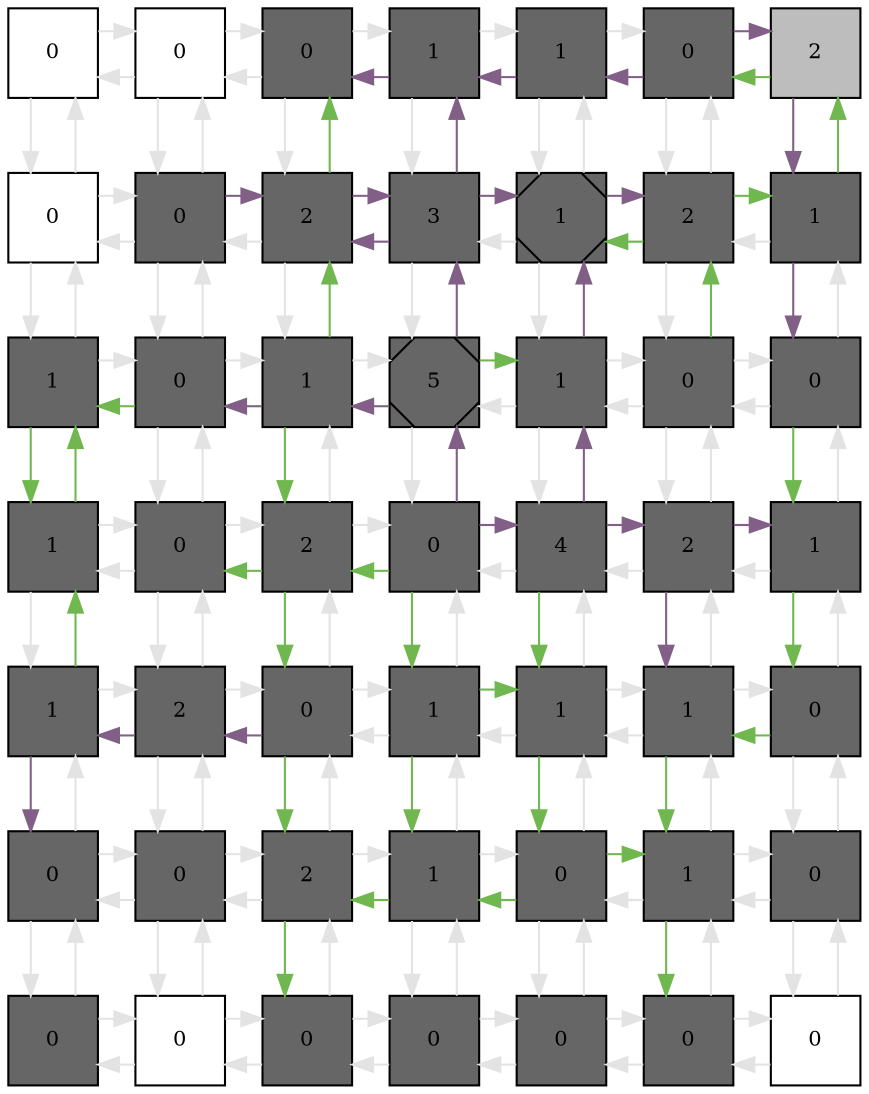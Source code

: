 digraph layout  {
rankdir=TB;
splines=ortho;
node [fixedsize=false, style=filled, width="0.6"];
edge [constraint=false];
0 [fillcolor="#FFFFFF", fontsize=10, label=0, shape=square, tooltip="name: None,\nin_degree: 2,\nout_degree: 2"];
1 [fillcolor="#FFFFFF", fontsize=10, label=0, shape=square, tooltip="name: None,\nin_degree: 3,\nout_degree: 3"];
2 [fillcolor="#666666", fontsize=10, label=0, shape=square, tooltip="name:  PIP3 ,\nin_degree: 3,\nout_degree: 3"];
3 [fillcolor="#666666", fontsize=10, label=1, shape=square, tooltip="name:  NRG1 ,\nin_degree: 3,\nout_degree: 3"];
4 [fillcolor="#666666", fontsize=10, label=1, shape=square, tooltip="name:  ERBB2_3 ,\nin_degree: 3,\nout_degree: 3"];
5 [fillcolor="#666666", fontsize=10, label=0, shape=square, tooltip="name:  PIK3CA ,\nin_degree: 3,\nout_degree: 3"];
6 [fillcolor="#bdbdbd", fontsize=10, label=2, shape=square, tooltip="name: None,\nin_degree: 2,\nout_degree: 2"];
7 [fillcolor="#FFFFFF", fontsize=10, label=0, shape=square, tooltip="name: None,\nin_degree: 3,\nout_degree: 3"];
8 [fillcolor="#666666", fontsize=10, label=0, shape=square, tooltip="name:  EGFR_ERBB2 ,\nin_degree: 4,\nout_degree: 4"];
9 [fillcolor="#666666", fontsize=10, label=2, shape=square, tooltip="name:  EGF ,\nin_degree: 4,\nout_degree: 4"];
10 [fillcolor="#666666", fontsize=10, label=3, shape=square, tooltip="name:  EFGR ,\nin_degree: 4,\nout_degree: 4"];
11 [fillcolor="#666666", fontsize=10, label=1, shape=Msquare, tooltip="name:  GRB2_SOS ,\nin_degree: 4,\nout_degree: 4"];
12 [fillcolor="#666666", fontsize=10, label=2, shape=square, tooltip="name:  IRS1 ,\nin_degree: 4,\nout_degree: 4"];
13 [fillcolor="#666666", fontsize=10, label=1, shape=square, tooltip="name:  Ras ,\nin_degree: 3,\nout_degree: 3"];
14 [fillcolor="#666666", fontsize=10, label=1, shape=square, tooltip="name:  TMPRSS2 ,\nin_degree: 3,\nout_degree: 3"];
15 [fillcolor="#666666", fontsize=10, label=0, shape=square, tooltip="name:  Enzalutamide ,\nin_degree: 4,\nout_degree: 4"];
16 [fillcolor="#666666", fontsize=10, label=1, shape=square, tooltip="name:  PTEN ,\nin_degree: 4,\nout_degree: 4"];
17 [fillcolor="#666666", fontsize=10, label=5, shape=Msquare, tooltip="name:  HBEGF ,\nin_degree: 4,\nout_degree: 4"];
18 [fillcolor="#666666", fontsize=10, label=1, shape=square, tooltip="name:  Lapatinib ,\nin_degree: 4,\nout_degree: 4"];
19 [fillcolor="#666666", fontsize=10, label=0, shape=square, tooltip="name:  IGFR1A_B ,\nin_degree: 4,\nout_degree: 4"];
20 [fillcolor="#666666", fontsize=10, label=0, shape=square, tooltip="name:  Raf ,\nin_degree: 3,\nout_degree: 3"];
21 [fillcolor="#666666", fontsize=10, label=1, shape=square, tooltip="name:  PSA ,\nin_degree: 3,\nout_degree: 3"];
22 [fillcolor="#666666", fontsize=10, label=0, shape=square, tooltip="name:  Androgens ,\nin_degree: 4,\nout_degree: 4"];
23 [fillcolor="#666666", fontsize=10, label=2, shape=square, tooltip="name:  NKX3_1 ,\nin_degree: 4,\nout_degree: 4"];
24 [fillcolor="#666666", fontsize=10, label=0, shape=square, tooltip="name:  0 ,\nin_degree: 4,\nout_degree: 4"];
25 [fillcolor="#666666", fontsize=10, label=4, shape=square, tooltip="name:  Cixutumumab ,\nin_degree: 4,\nout_degree: 4"];
26 [fillcolor="#666666", fontsize=10, label=2, shape=square, tooltip="name:  IGF ,\nin_degree: 4,\nout_degree: 4"];
27 [fillcolor="#666666", fontsize=10, label=1, shape=square, tooltip="name:  BKM120 ,\nin_degree: 3,\nout_degree: 3"];
28 [fillcolor="#666666", fontsize=10, label=1, shape=square, tooltip="name:  AR_AR ,\nin_degree: 3,\nout_degree: 3"];
29 [fillcolor="#666666", fontsize=10, label=2, shape=square, tooltip="name:  AR_HSP ,\nin_degree: 4,\nout_degree: 4"];
30 [fillcolor="#666666", fontsize=10, label=0, shape=square, tooltip="name:  AKT ,\nin_degree: 4,\nout_degree: 4"];
31 [fillcolor="#666666", fontsize=10, label=1, shape=square, tooltip="name:  PDPK1 ,\nin_degree: 4,\nout_degree: 4"];
32 [fillcolor="#666666", fontsize=10, label=1, shape=square, tooltip="name:  Temsirolimus ,\nin_degree: 4,\nout_degree: 4"];
33 [fillcolor="#666666", fontsize=10, label=1, shape=square, tooltip="name:  AZD6244 ,\nin_degree: 4,\nout_degree: 4"];
34 [fillcolor="#666666", fontsize=10, label=0, shape=square, tooltip="name:  MEK1 ,\nin_degree: 3,\nout_degree: 3"];
35 [fillcolor="#666666", fontsize=10, label=0, shape=square, tooltip="name:  p21 ,\nin_degree: 3,\nout_degree: 3"];
36 [fillcolor="#666666", fontsize=10, label=0, shape=square, tooltip="name:  BCL2 ,\nin_degree: 4,\nout_degree: 4"];
37 [fillcolor="#666666", fontsize=10, label=2, shape=square, tooltip="name:  BAD ,\nin_degree: 4,\nout_degree: 4"];
38 [fillcolor="#666666", fontsize=10, label=1, shape=square, tooltip="name:  AZD5363 ,\nin_degree: 4,\nout_degree: 4"];
39 [fillcolor="#666666", fontsize=10, label=0, shape=square, tooltip="name:  RP6SKB1 ,\nin_degree: 4,\nout_degree: 4"];
40 [fillcolor="#666666", fontsize=10, label=1, shape=square, tooltip="name:  ERK1_2 ,\nin_degree: 4,\nout_degree: 4"];
41 [fillcolor="#666666", fontsize=10, label=0, shape=square, tooltip="name:  SP1 ,\nin_degree: 3,\nout_degree: 3"];
42 [fillcolor="#666666", fontsize=10, label=0, shape=square, tooltip="name:  CDK2-Cyclin_E ,\nin_degree: 2,\nout_degree: 2"];
43 [fillcolor="#FFFFFF", fontsize=10, label=0, shape=square, tooltip="name: None,\nin_degree: 3,\nout_degree: 3"];
44 [fillcolor="#666666", fontsize=10, label=0, shape=square, tooltip="name:  TSC1_2 ,\nin_degree: 3,\nout_degree: 3"];
45 [fillcolor="#666666", fontsize=10, label=0, shape=square, tooltip="name:  RHEB ,\nin_degree: 3,\nout_degree: 3"];
46 [fillcolor="#666666", fontsize=10, label=0, shape=square, tooltip="name:  mTOR ,\nin_degree: 3,\nout_degree: 3"];
47 [fillcolor="#666666", fontsize=10, label=0, shape=square, tooltip="name:  SRF_ELK1 ,\nin_degree: 3,\nout_degree: 3"];
48 [fillcolor="#FFFFFF", fontsize=10, label=0, shape=square, tooltip="name: None,\nin_degree: 2,\nout_degree: 2"];
0 -> 1  [color=grey89, style="penwidth(0.1)", tooltip=" ", weight=1];
0 -> 7  [color=grey89, style="penwidth(0.1)", tooltip=" ", weight=1];
1 -> 0  [color=grey89, style="penwidth(0.1)", tooltip=" ", weight=1];
1 -> 2  [color=grey89, style="penwidth(0.1)", tooltip=" ", weight=1];
1 -> 8  [color=grey89, style="penwidth(0.1)", tooltip=" ", weight=1];
2 -> 1  [color=grey89, style="penwidth(0.1)", tooltip=" ", weight=1];
2 -> 3  [color=grey89, style="penwidth(0.1)", tooltip=" ", weight=1];
2 -> 9  [color=grey89, style="penwidth(0.1)", tooltip=" ", weight=1];
3 -> 2  [color="#815F86", style="penwidth(0.1)", tooltip="5( PIK3CA ) to 2( PIP3 )", weight=1];
3 -> 4  [color=grey89, style="penwidth(0.1)", tooltip=" ", weight=1];
3 -> 10  [color=grey89, style="penwidth(0.1)", tooltip=" ", weight=1];
4 -> 3  [color="#815F86", style="penwidth(0.1)", tooltip="5( PIK3CA ) to 2( PIP3 )", weight=1];
4 -> 5  [color=grey89, style="penwidth(0.1)", tooltip=" ", weight=1];
4 -> 11  [color=grey89, style="penwidth(0.1)", tooltip=" ", weight=1];
5 -> 4  [color="#815F86", style="penwidth(0.1)", tooltip="5( PIK3CA ) to 2( PIP3 )", weight=1];
5 -> 6  [color="#815F86", style="penwidth(0.1)", tooltip="5( PIK3CA ) to 20( Raf )", weight=1];
5 -> 12  [color=grey89, style="penwidth(0.1)", tooltip=" ", weight=1];
6 -> 5  [color="#6FB74E", style="penwidth(0.1)", tooltip="13( Ras ) to 5( PIK3CA )", weight=1];
6 -> 13  [color="#815F86", style="penwidth(0.1)", tooltip="5( PIK3CA ) to 20( Raf )", weight=1];
7 -> 0  [color=grey89, style="penwidth(0.1)", tooltip=" ", weight=1];
7 -> 8  [color=grey89, style="penwidth(0.1)", tooltip=" ", weight=1];
7 -> 14  [color=grey89, style="penwidth(0.1)", tooltip=" ", weight=1];
8 -> 1  [color=grey89, style="penwidth(0.1)", tooltip=" ", weight=1];
8 -> 7  [color=grey89, style="penwidth(0.1)", tooltip=" ", weight=1];
8 -> 9  [color="#815F86", style="penwidth(0.1)", tooltip="8( EGFR_ERBB2 ) to 11( GRB2_SOS )", weight=1];
8 -> 15  [color=grey89, style="penwidth(0.1)", tooltip=" ", weight=1];
9 -> 2  [color="#6FB74E", style="penwidth(0.1)", tooltip="16( PTEN ) to 2( PIP3 )", weight=1];
9 -> 8  [color=grey89, style="penwidth(0.1)", tooltip=" ", weight=1];
9 -> 10  [color="#815F86", style="penwidth(0.1)", tooltip="8( EGFR_ERBB2 ) to 11( GRB2_SOS )", weight=1];
9 -> 16  [color=grey89, style="penwidth(0.1)", tooltip=" ", weight=1];
10 -> 3  [color="#815F86", style="penwidth(0.1)", tooltip="24( 0 ) to 3( NRG1 )", weight=1];
10 -> 9  [color="#815F86", style="penwidth(0.1)", tooltip="24( 0 ) to 9( EGF )", weight=1];
10 -> 11  [color="#815F86", style="penwidth(0.1)", tooltip="8( EGFR_ERBB2 ) to 11( GRB2_SOS )", weight=1];
10 -> 17  [color=grey89, style="penwidth(0.1)", tooltip=" ", weight=1];
11 -> 4  [color=grey89, style="penwidth(0.1)", tooltip=" ", weight=1];
11 -> 10  [color=grey89, style="penwidth(0.1)", tooltip=" ", weight=1];
11 -> 12  [color="#815F86", style="penwidth(0.1)", tooltip="25( Cixutumumab ) to 12( IRS1 )", weight=1];
11 -> 18  [color=grey89, style="penwidth(0.1)", tooltip=" ", weight=1];
12 -> 5  [color=grey89, style="penwidth(0.1)", tooltip=" ", weight=1];
12 -> 11  [color="#6FB74E", style="penwidth(0.1)", tooltip="19( IGFR1A_B ) to 11( GRB2_SOS )", weight=1];
12 -> 13  [color="#6FB74E", style="penwidth(0.1)", tooltip="11( GRB2_SOS ) to 13( Ras )", weight=1];
12 -> 19  [color=grey89, style="penwidth(0.1)", tooltip=" ", weight=1];
13 -> 6  [color="#6FB74E", style="penwidth(0.1)", tooltip="13( Ras ) to 5( PIK3CA )", weight=1];
13 -> 12  [color=grey89, style="penwidth(0.1)", tooltip=" ", weight=1];
13 -> 20  [color="#815F86", style="penwidth(0.1)", tooltip="5( PIK3CA ) to 20( Raf )", weight=1];
14 -> 7  [color=grey89, style="penwidth(0.1)", tooltip=" ", weight=1];
14 -> 15  [color=grey89, style="penwidth(0.1)", tooltip=" ", weight=1];
14 -> 21  [color="#6FB74E", style="penwidth(0.1)", tooltip="15( Enzalutamide ) to 21( PSA )", weight=1];
15 -> 8  [color=grey89, style="penwidth(0.1)", tooltip=" ", weight=1];
15 -> 14  [color="#6FB74E", style="penwidth(0.1)", tooltip="15( Enzalutamide ) to 21( PSA )", weight=1];
15 -> 16  [color=grey89, style="penwidth(0.1)", tooltip=" ", weight=1];
15 -> 22  [color=grey89, style="penwidth(0.1)", tooltip=" ", weight=1];
16 -> 9  [color="#6FB74E", style="penwidth(0.1)", tooltip="16( PTEN ) to 2( PIP3 )", weight=1];
16 -> 15  [color="#815F86", style="penwidth(0.1)", tooltip="24( 0 ) to 15( Enzalutamide )", weight=1];
16 -> 17  [color=grey89, style="penwidth(0.1)", tooltip=" ", weight=1];
16 -> 23  [color="#6FB74E", style="penwidth(0.1)", tooltip="16( PTEN ) to 30( AKT )", weight=1];
17 -> 10  [color="#815F86", style="penwidth(0.1)", tooltip="24( 0 ) to 3( NRG1 )", weight=1];
17 -> 16  [color="#815F86", style="penwidth(0.1)", tooltip="24( 0 ) to 15( Enzalutamide )", weight=1];
17 -> 18  [color="#6FB74E", style="penwidth(0.1)", tooltip="24( 0 ) to 18( Lapatinib )", weight=1];
17 -> 24  [color=grey89, style="penwidth(0.1)", tooltip=" ", weight=1];
18 -> 11  [color="#815F86", style="penwidth(0.1)", tooltip="25( Cixutumumab ) to 12( IRS1 )", weight=1];
18 -> 17  [color=grey89, style="penwidth(0.1)", tooltip=" ", weight=1];
18 -> 19  [color=grey89, style="penwidth(0.1)", tooltip=" ", weight=1];
18 -> 25  [color=grey89, style="penwidth(0.1)", tooltip=" ", weight=1];
19 -> 12  [color="#6FB74E", style="penwidth(0.1)", tooltip="19( IGFR1A_B ) to 11( GRB2_SOS )", weight=1];
19 -> 18  [color=grey89, style="penwidth(0.1)", tooltip=" ", weight=1];
19 -> 20  [color=grey89, style="penwidth(0.1)", tooltip=" ", weight=1];
19 -> 26  [color=grey89, style="penwidth(0.1)", tooltip=" ", weight=1];
20 -> 13  [color=grey89, style="penwidth(0.1)", tooltip=" ", weight=1];
20 -> 19  [color=grey89, style="penwidth(0.1)", tooltip=" ", weight=1];
20 -> 27  [color="#6FB74E", style="penwidth(0.1)", tooltip="20( Raf ) to 34( MEK1 )", weight=1];
21 -> 14  [color="#6FB74E", style="penwidth(0.1)", tooltip="28( AR_AR ) to 14( TMPRSS2 )", weight=1];
21 -> 22  [color=grey89, style="penwidth(0.1)", tooltip=" ", weight=1];
21 -> 28  [color=grey89, style="penwidth(0.1)", tooltip=" ", weight=1];
22 -> 15  [color=grey89, style="penwidth(0.1)", tooltip=" ", weight=1];
22 -> 21  [color=grey89, style="penwidth(0.1)", tooltip=" ", weight=1];
22 -> 23  [color=grey89, style="penwidth(0.1)", tooltip=" ", weight=1];
22 -> 29  [color=grey89, style="penwidth(0.1)", tooltip=" ", weight=1];
23 -> 16  [color=grey89, style="penwidth(0.1)", tooltip=" ", weight=1];
23 -> 22  [color="#6FB74E", style="penwidth(0.1)", tooltip="24( 0 ) to 22( Androgens )", weight=1];
23 -> 24  [color=grey89, style="penwidth(0.1)", tooltip=" ", weight=1];
23 -> 30  [color="#6FB74E", style="penwidth(0.1)", tooltip="16( PTEN ) to 30( AKT )", weight=1];
24 -> 17  [color="#815F86", style="penwidth(0.1)", tooltip="24( 0 ) to 15( Enzalutamide )", weight=1];
24 -> 23  [color="#6FB74E", style="penwidth(0.1)", tooltip="24( 0 ) to 22( Androgens )", weight=1];
24 -> 25  [color="#815F86", style="penwidth(0.1)", tooltip="24( 0 ) to 27( BKM120 )", weight=1];
24 -> 31  [color="#6FB74E", style="penwidth(0.1)", tooltip="24( 0 ) to 38( AZD5363 )", weight=1];
25 -> 18  [color="#815F86", style="penwidth(0.1)", tooltip="25( Cixutumumab ) to 12( IRS1 )", weight=1];
25 -> 24  [color=grey89, style="penwidth(0.1)", tooltip=" ", weight=1];
25 -> 26  [color="#815F86", style="penwidth(0.1)", tooltip="24( 0 ) to 27( BKM120 )", weight=1];
25 -> 32  [color="#6FB74E", style="penwidth(0.1)", tooltip="24( 0 ) to 32( Temsirolimus )", weight=1];
26 -> 19  [color=grey89, style="penwidth(0.1)", tooltip=" ", weight=1];
26 -> 25  [color=grey89, style="penwidth(0.1)", tooltip=" ", weight=1];
26 -> 27  [color="#815F86", style="penwidth(0.1)", tooltip="24( 0 ) to 27( BKM120 )", weight=1];
26 -> 33  [color="#815F86", style="penwidth(0.1)", tooltip="24( 0 ) to 33( AZD6244 )", weight=1];
27 -> 20  [color=grey89, style="penwidth(0.1)", tooltip=" ", weight=1];
27 -> 26  [color=grey89, style="penwidth(0.1)", tooltip=" ", weight=1];
27 -> 34  [color="#6FB74E", style="penwidth(0.1)", tooltip="20( Raf ) to 34( MEK1 )", weight=1];
28 -> 21  [color="#6FB74E", style="penwidth(0.1)", tooltip="28( AR_AR ) to 14( TMPRSS2 )", weight=1];
28 -> 29  [color=grey89, style="penwidth(0.1)", tooltip=" ", weight=1];
28 -> 35  [color="#815F86", style="penwidth(0.1)", tooltip="30( AKT ) to 35( p21 )", weight=1];
29 -> 22  [color=grey89, style="penwidth(0.1)", tooltip=" ", weight=1];
29 -> 28  [color="#815F86", style="penwidth(0.1)", tooltip="30( AKT ) to 35( p21 )", weight=1];
29 -> 30  [color=grey89, style="penwidth(0.1)", tooltip=" ", weight=1];
29 -> 36  [color=grey89, style="penwidth(0.1)", tooltip=" ", weight=1];
30 -> 23  [color=grey89, style="penwidth(0.1)", tooltip=" ", weight=1];
30 -> 29  [color="#815F86", style="penwidth(0.1)", tooltip="30( AKT ) to 35( p21 )", weight=1];
30 -> 31  [color=grey89, style="penwidth(0.1)", tooltip=" ", weight=1];
30 -> 37  [color="#6FB74E", style="penwidth(0.1)", tooltip="30( AKT ) to 44( TSC1_2 )", weight=1];
31 -> 24  [color=grey89, style="penwidth(0.1)", tooltip=" ", weight=1];
31 -> 30  [color=grey89, style="penwidth(0.1)", tooltip=" ", weight=1];
31 -> 32  [color="#6FB74E", style="penwidth(0.1)", tooltip="31( PDPK1 ) to 39( RP6SKB1 )", weight=1];
31 -> 38  [color="#6FB74E", style="penwidth(0.1)", tooltip="24( 0 ) to 38( AZD5363 )", weight=1];
32 -> 25  [color=grey89, style="penwidth(0.1)", tooltip=" ", weight=1];
32 -> 31  [color=grey89, style="penwidth(0.1)", tooltip=" ", weight=1];
32 -> 33  [color=grey89, style="penwidth(0.1)", tooltip=" ", weight=1];
32 -> 39  [color="#6FB74E", style="penwidth(0.1)", tooltip="31( PDPK1 ) to 39( RP6SKB1 )", weight=1];
33 -> 26  [color=grey89, style="penwidth(0.1)", tooltip=" ", weight=1];
33 -> 32  [color=grey89, style="penwidth(0.1)", tooltip=" ", weight=1];
33 -> 34  [color=grey89, style="penwidth(0.1)", tooltip=" ", weight=1];
33 -> 40  [color="#6FB74E", style="penwidth(0.1)", tooltip="34( MEK1 ) to 40( ERK1_2 )", weight=1];
34 -> 27  [color=grey89, style="penwidth(0.1)", tooltip=" ", weight=1];
34 -> 33  [color="#6FB74E", style="penwidth(0.1)", tooltip="34( MEK1 ) to 40( ERK1_2 )", weight=1];
34 -> 41  [color=grey89, style="penwidth(0.1)", tooltip=" ", weight=1];
35 -> 28  [color=grey89, style="penwidth(0.1)", tooltip=" ", weight=1];
35 -> 36  [color=grey89, style="penwidth(0.1)", tooltip=" ", weight=1];
35 -> 42  [color=grey89, style="penwidth(0.1)", tooltip=" ", weight=1];
36 -> 29  [color=grey89, style="penwidth(0.1)", tooltip=" ", weight=1];
36 -> 35  [color=grey89, style="penwidth(0.1)", tooltip=" ", weight=1];
36 -> 37  [color=grey89, style="penwidth(0.1)", tooltip=" ", weight=1];
36 -> 43  [color=grey89, style="penwidth(0.1)", tooltip=" ", weight=1];
37 -> 30  [color=grey89, style="penwidth(0.1)", tooltip=" ", weight=1];
37 -> 36  [color=grey89, style="penwidth(0.1)", tooltip=" ", weight=1];
37 -> 38  [color=grey89, style="penwidth(0.1)", tooltip=" ", weight=1];
37 -> 44  [color="#6FB74E", style="penwidth(0.1)", tooltip="38( AZD5363 ) to 44( TSC1_2 )", weight=1];
38 -> 31  [color=grey89, style="penwidth(0.1)", tooltip=" ", weight=1];
38 -> 37  [color="#6FB74E", style="penwidth(0.1)", tooltip="38( AZD5363 ) to 44( TSC1_2 )", weight=1];
38 -> 39  [color=grey89, style="penwidth(0.1)", tooltip=" ", weight=1];
38 -> 45  [color=grey89, style="penwidth(0.1)", tooltip=" ", weight=1];
39 -> 32  [color=grey89, style="penwidth(0.1)", tooltip=" ", weight=1];
39 -> 38  [color="#6FB74E", style="penwidth(0.1)", tooltip="39( RP6SKB1 ) to 37( BAD )", weight=1];
39 -> 40  [color="#6FB74E", style="penwidth(0.1)", tooltip="39( RP6SKB1 ) to 47( SRF_ELK1 )", weight=1];
39 -> 46  [color=grey89, style="penwidth(0.1)", tooltip=" ", weight=1];
40 -> 33  [color=grey89, style="penwidth(0.1)", tooltip=" ", weight=1];
40 -> 39  [color=grey89, style="penwidth(0.1)", tooltip=" ", weight=1];
40 -> 41  [color=grey89, style="penwidth(0.1)", tooltip=" ", weight=1];
40 -> 47  [color="#6FB74E", style="penwidth(0.1)", tooltip="39( RP6SKB1 ) to 47( SRF_ELK1 )", weight=1];
41 -> 34  [color=grey89, style="penwidth(0.1)", tooltip=" ", weight=1];
41 -> 40  [color=grey89, style="penwidth(0.1)", tooltip=" ", weight=1];
41 -> 48  [color=grey89, style="penwidth(0.1)", tooltip=" ", weight=1];
42 -> 35  [color=grey89, style="penwidth(0.1)", tooltip=" ", weight=1];
42 -> 43  [color=grey89, style="penwidth(0.1)", tooltip=" ", weight=1];
43 -> 36  [color=grey89, style="penwidth(0.1)", tooltip=" ", weight=1];
43 -> 42  [color=grey89, style="penwidth(0.1)", tooltip=" ", weight=1];
43 -> 44  [color=grey89, style="penwidth(0.1)", tooltip=" ", weight=1];
44 -> 37  [color=grey89, style="penwidth(0.1)", tooltip=" ", weight=1];
44 -> 43  [color=grey89, style="penwidth(0.1)", tooltip=" ", weight=1];
44 -> 45  [color=grey89, style="penwidth(0.1)", tooltip=" ", weight=1];
45 -> 38  [color=grey89, style="penwidth(0.1)", tooltip=" ", weight=1];
45 -> 44  [color=grey89, style="penwidth(0.1)", tooltip=" ", weight=1];
45 -> 46  [color=grey89, style="penwidth(0.1)", tooltip=" ", weight=1];
46 -> 39  [color=grey89, style="penwidth(0.1)", tooltip=" ", weight=1];
46 -> 45  [color=grey89, style="penwidth(0.1)", tooltip=" ", weight=1];
46 -> 47  [color=grey89, style="penwidth(0.1)", tooltip=" ", weight=1];
47 -> 40  [color=grey89, style="penwidth(0.1)", tooltip=" ", weight=1];
47 -> 46  [color=grey89, style="penwidth(0.1)", tooltip=" ", weight=1];
47 -> 48  [color=grey89, style="penwidth(0.1)", tooltip=" ", weight=1];
48 -> 41  [color=grey89, style="penwidth(0.1)", tooltip=" ", weight=1];
48 -> 47  [color=grey89, style="penwidth(0.1)", tooltip=" ", weight=1];
edge [constraint=true, style=invis];

0 -> 7 -> 14 -> 21 -> 28 -> 35 -> 42;
1 -> 8 -> 15 -> 22 -> 29 -> 36 -> 43;
2 -> 9 -> 16 -> 23 -> 30 -> 37 -> 44;
3 -> 10 -> 17 -> 24 -> 31 -> 38 -> 45;
4 -> 11 -> 18 -> 25 -> 32 -> 39 -> 46;
5 -> 12 -> 19 -> 26 -> 33 -> 40 -> 47;
6 -> 13 -> 20 -> 27 -> 34 -> 41 -> 48;
rank = same {0 -> 1 -> 2 -> 3 -> 4 -> 5 -> 6};
rank = same {7 -> 8 -> 9 -> 10 -> 11 -> 12 -> 13};
rank = same {14 -> 15 -> 16 -> 17 -> 18 -> 19 -> 20};
rank = same {21 -> 22 -> 23 -> 24 -> 25 -> 26 -> 27};
rank = same {28 -> 29 -> 30 -> 31 -> 32 -> 33 -> 34};
rank = same {35 -> 36 -> 37 -> 38 -> 39 -> 40 -> 41};
rank = same {42 -> 43 -> 44 -> 45 -> 46 -> 47 -> 48};
}